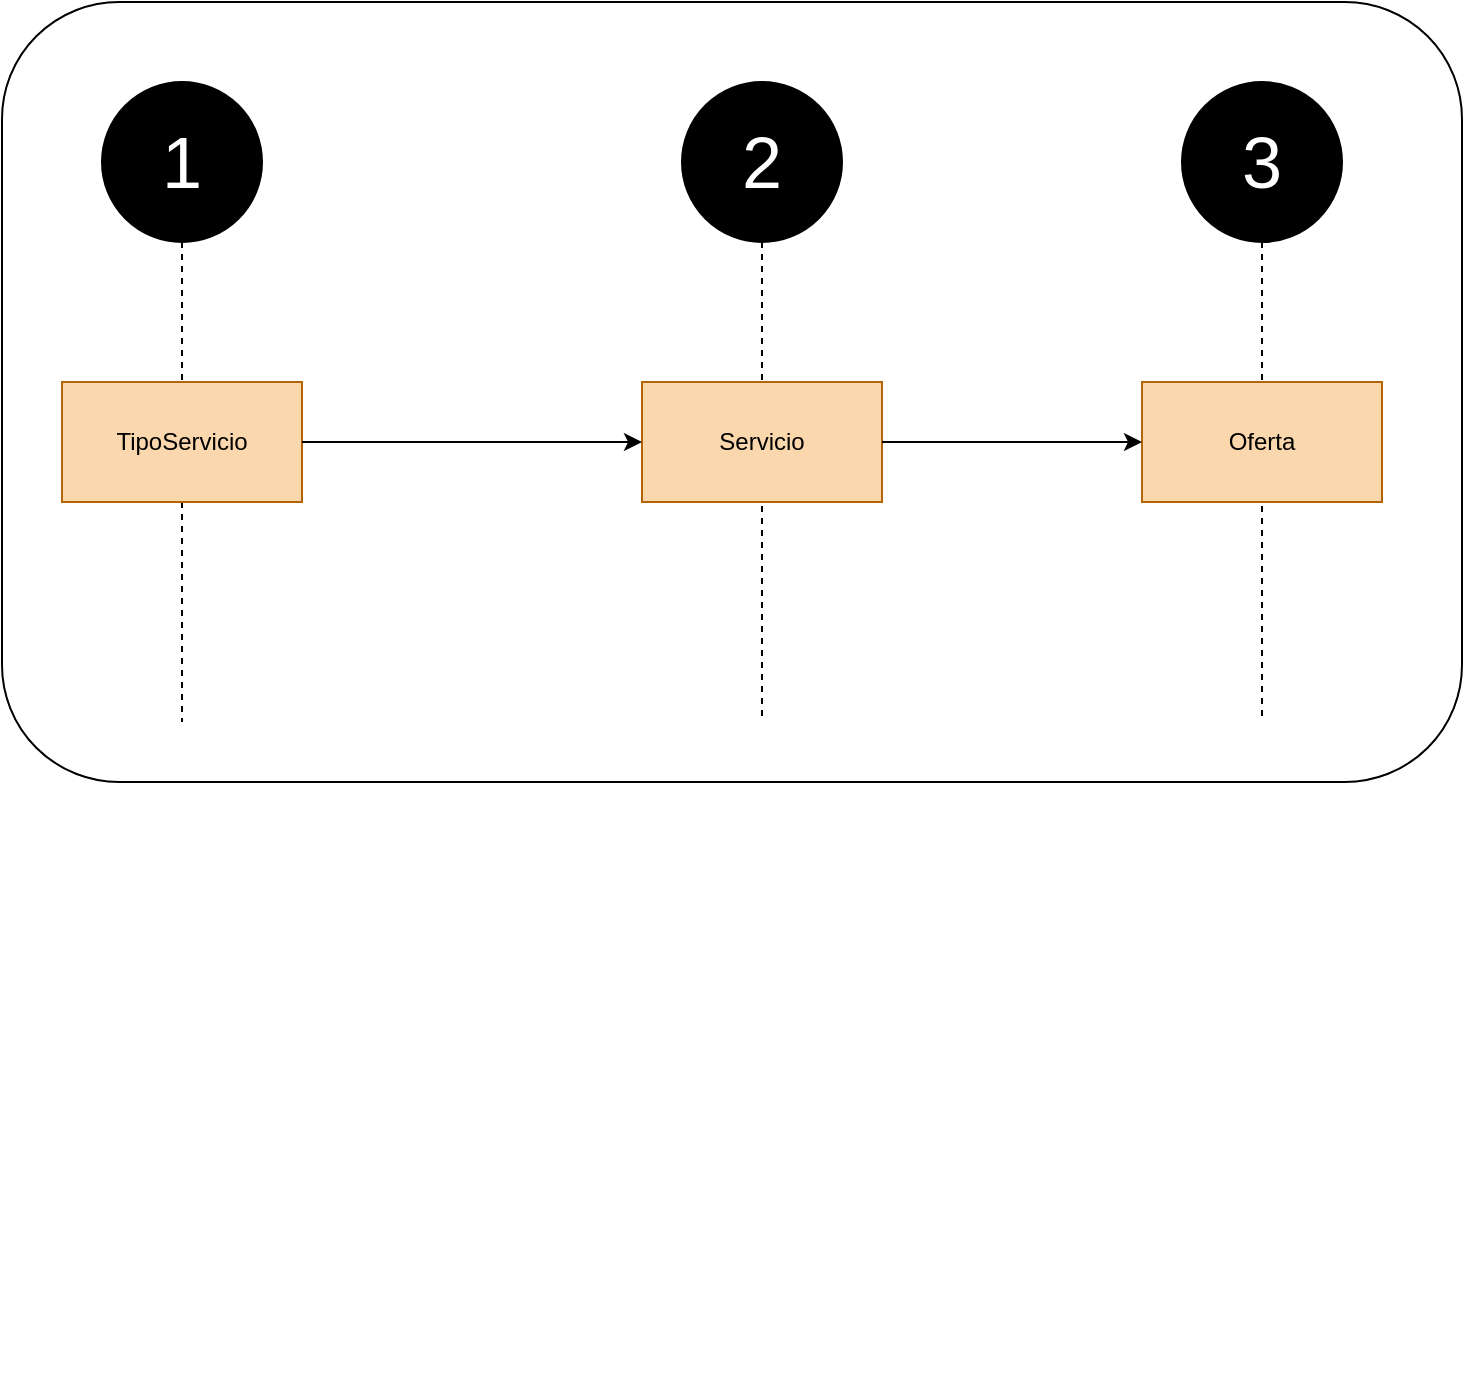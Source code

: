 <mxfile version="24.1.0" type="device" pages="4">
  <diagram name="Flujo de Eventos" id="ock6riAvO3OGVZvqkJhX">
    <mxGraphModel dx="880" dy="524" grid="1" gridSize="10" guides="1" tooltips="1" connect="1" arrows="1" fold="1" page="1" pageScale="1" pageWidth="827" pageHeight="1169" math="0" shadow="0">
      <root>
        <mxCell id="0" />
        <mxCell id="1" parent="0" />
        <mxCell id="ekBcQdWMajypmPhQsy9q-3" value="" style="rounded=1;whiteSpace=wrap;html=1;" parent="1" vertex="1">
          <mxGeometry x="10" width="730" height="390" as="geometry" />
        </mxCell>
        <mxCell id="t2_p4emNWHByvs7OiikW-1" value="" style="group" parent="1" vertex="1" connectable="0">
          <mxGeometry x="60" y="40" width="110" height="630" as="geometry" />
        </mxCell>
        <mxCell id="t2_p4emNWHByvs7OiikW-2" style="edgeStyle=orthogonalEdgeStyle;rounded=0;orthogonalLoop=1;jettySize=auto;html=1;dashed=1;endArrow=none;endFill=0;" parent="t2_p4emNWHByvs7OiikW-1" source="t2_p4emNWHByvs7OiikW-13" edge="1">
          <mxGeometry relative="1" as="geometry">
            <mxPoint x="40" y="320" as="targetPoint" />
          </mxGeometry>
        </mxCell>
        <mxCell id="t2_p4emNWHByvs7OiikW-3" value="&lt;font color=&quot;#ffffff&quot; style=&quot;font-size: 36px;&quot;&gt;1&lt;/font&gt;" style="ellipse;whiteSpace=wrap;html=1;aspect=fixed;fillColor=#000000;" parent="t2_p4emNWHByvs7OiikW-1" vertex="1">
          <mxGeometry width="80" height="80" as="geometry" />
        </mxCell>
        <mxCell id="t2_p4emNWHByvs7OiikW-13" value="TipoServicio" style="rounded=0;whiteSpace=wrap;html=1;fillColor=#fad7ac;strokeColor=#b46504;" parent="t2_p4emNWHByvs7OiikW-1" vertex="1">
          <mxGeometry x="-20" y="150" width="120" height="60" as="geometry" />
        </mxCell>
        <mxCell id="t2_p4emNWHByvs7OiikW-14" value="" style="edgeStyle=orthogonalEdgeStyle;rounded=0;orthogonalLoop=1;jettySize=auto;html=1;dashed=1;endArrow=none;endFill=0;" parent="t2_p4emNWHByvs7OiikW-1" source="t2_p4emNWHByvs7OiikW-3" target="t2_p4emNWHByvs7OiikW-13" edge="1">
          <mxGeometry relative="1" as="geometry">
            <mxPoint x="100" y="400" as="targetPoint" />
            <mxPoint x="100" y="120" as="sourcePoint" />
          </mxGeometry>
        </mxCell>
        <mxCell id="t2_p4emNWHByvs7OiikW-4" value="" style="group" parent="1" vertex="1" connectable="0">
          <mxGeometry x="350" y="40" width="110" height="650" as="geometry" />
        </mxCell>
        <mxCell id="t2_p4emNWHByvs7OiikW-5" value="&lt;font color=&quot;#ffffff&quot; style=&quot;font-size: 36px;&quot;&gt;2&lt;/font&gt;" style="ellipse;whiteSpace=wrap;html=1;aspect=fixed;fillColor=#000000;" parent="t2_p4emNWHByvs7OiikW-4" vertex="1">
          <mxGeometry width="80" height="80" as="geometry" />
        </mxCell>
        <mxCell id="t2_p4emNWHByvs7OiikW-6" value="" style="edgeStyle=orthogonalEdgeStyle;rounded=0;orthogonalLoop=1;jettySize=auto;html=1;endArrow=none;endFill=0;dashed=1;" parent="t2_p4emNWHByvs7OiikW-4" source="t2_p4emNWHByvs7OiikW-5" edge="1">
          <mxGeometry relative="1" as="geometry">
            <mxPoint x="40" y="320" as="targetPoint" />
            <mxPoint x="390" y="152.642" as="sourcePoint" />
          </mxGeometry>
        </mxCell>
        <mxCell id="t2_p4emNWHByvs7OiikW-15" value="Servicio" style="rounded=0;whiteSpace=wrap;html=1;fillColor=#fad7ac;strokeColor=#b46504;" parent="t2_p4emNWHByvs7OiikW-4" vertex="1">
          <mxGeometry x="-20" y="150" width="120" height="60" as="geometry" />
        </mxCell>
        <mxCell id="t2_p4emNWHByvs7OiikW-7" value="" style="group" parent="1" vertex="1" connectable="0">
          <mxGeometry x="600" y="40" width="100" height="650" as="geometry" />
        </mxCell>
        <mxCell id="t2_p4emNWHByvs7OiikW-8" value="&lt;font color=&quot;#ffffff&quot; style=&quot;font-size: 36px;&quot;&gt;3&lt;/font&gt;" style="ellipse;whiteSpace=wrap;html=1;aspect=fixed;fillColor=#000000;" parent="t2_p4emNWHByvs7OiikW-7" vertex="1">
          <mxGeometry width="80" height="80" as="geometry" />
        </mxCell>
        <mxCell id="t2_p4emNWHByvs7OiikW-9" value="" style="edgeStyle=orthogonalEdgeStyle;rounded=0;orthogonalLoop=1;jettySize=auto;html=1;endArrow=none;endFill=0;dashed=1;" parent="t2_p4emNWHByvs7OiikW-7" source="t2_p4emNWHByvs7OiikW-8" edge="1">
          <mxGeometry relative="1" as="geometry">
            <mxPoint x="40" y="320" as="targetPoint" />
            <mxPoint x="640" y="152.642" as="sourcePoint" />
          </mxGeometry>
        </mxCell>
        <mxCell id="t2_p4emNWHByvs7OiikW-16" value="Oferta" style="rounded=0;whiteSpace=wrap;html=1;fillColor=#fad7ac;strokeColor=#b46504;" parent="t2_p4emNWHByvs7OiikW-7" vertex="1">
          <mxGeometry x="-20" y="150" width="120" height="60" as="geometry" />
        </mxCell>
        <mxCell id="ekBcQdWMajypmPhQsy9q-1" style="edgeStyle=orthogonalEdgeStyle;rounded=0;orthogonalLoop=1;jettySize=auto;html=1;" parent="1" source="t2_p4emNWHByvs7OiikW-13" target="t2_p4emNWHByvs7OiikW-15" edge="1">
          <mxGeometry relative="1" as="geometry" />
        </mxCell>
        <mxCell id="ekBcQdWMajypmPhQsy9q-2" style="edgeStyle=orthogonalEdgeStyle;rounded=0;orthogonalLoop=1;jettySize=auto;html=1;" parent="1" source="t2_p4emNWHByvs7OiikW-15" target="t2_p4emNWHByvs7OiikW-16" edge="1">
          <mxGeometry relative="1" as="geometry" />
        </mxCell>
      </root>
    </mxGraphModel>
  </diagram>
  <diagram id="AI7P8wJK4Fl8ff9iFoBp" name="Tipo Servicio-Event Storming">
    <mxGraphModel dx="2783" dy="2333" grid="1" gridSize="10" guides="1" tooltips="1" connect="1" arrows="1" fold="1" page="1" pageScale="1" pageWidth="827" pageHeight="1169" math="0" shadow="0">
      <root>
        <mxCell id="0" />
        <mxCell id="1" parent="0" />
        <mxCell id="qJglvgMyAhBzRpKnUor4-1" value="Actor" style="whiteSpace=wrap;html=1;aspect=fixed;fillColor=#FCFCAA;" parent="1" vertex="1">
          <mxGeometry x="40" y="-386" width="80" height="80" as="geometry" />
        </mxCell>
        <mxCell id="qJglvgMyAhBzRpKnUor4-2" value="Comandos" style="whiteSpace=wrap;html=1;aspect=fixed;fillColor=#BDD7EE;" parent="1" vertex="1">
          <mxGeometry x="150" y="-386" width="80" height="80" as="geometry" />
        </mxCell>
        <mxCell id="qJglvgMyAhBzRpKnUor4-3" value="Enttity" style="whiteSpace=wrap;html=1;aspect=fixed;fillColor=#FFFF00;" parent="1" vertex="1">
          <mxGeometry x="260" y="-386" width="80" height="80" as="geometry" />
        </mxCell>
        <mxCell id="qJglvgMyAhBzRpKnUor4-4" value="Real&amp;nbsp; Model" style="whiteSpace=wrap;html=1;aspect=fixed;fillColor=#92D050;" parent="1" vertex="1">
          <mxGeometry x="380" y="-386" width="80" height="80" as="geometry" />
        </mxCell>
        <mxCell id="qJglvgMyAhBzRpKnUor4-5" value="Bussines Rules" style="whiteSpace=wrap;html=1;aspect=fixed;fillColor=#CC99FF;" parent="1" vertex="1">
          <mxGeometry x="490" y="-386" width="80" height="80" as="geometry" />
        </mxCell>
        <mxCell id="qJglvgMyAhBzRpKnUor4-6" value="External System" style="whiteSpace=wrap;html=1;aspect=fixed;fillColor=#FDD3FA;" parent="1" vertex="1">
          <mxGeometry x="590" y="-386" width="80" height="80" as="geometry" />
        </mxCell>
        <mxCell id="qJglvgMyAhBzRpKnUor4-7" value="Event&lt;br&gt;" style="whiteSpace=wrap;html=1;aspect=fixed;fillColor=#FFC000;" parent="1" vertex="1">
          <mxGeometry x="790" y="-386" width="80" height="80" as="geometry" />
        </mxCell>
        <mxCell id="qJglvgMyAhBzRpKnUor4-8" value="Hostpot" style="whiteSpace=wrap;html=1;aspect=fixed;fillColor=#FA90B1;" parent="1" vertex="1">
          <mxGeometry x="890" y="-386" width="80" height="80" as="geometry" />
        </mxCell>
        <mxCell id="qJglvgMyAhBzRpKnUor4-9" value="Eventos Previos" style="whiteSpace=wrap;html=1;aspect=fixed;fillColor=#D6DCE4;" parent="1" vertex="1">
          <mxGeometry x="700" y="-386" width="80" height="80" as="geometry" />
        </mxCell>
        <mxCell id="Z_pYXxCwvzsmJMRwcP7N-1" value="" style="rounded=1;whiteSpace=wrap;html=1;" parent="1" vertex="1">
          <mxGeometry x="-256" y="-220" width="1910" height="1360" as="geometry" />
        </mxCell>
        <mxCell id="jqMuORmgM-C8-0BEp1GQ-1" value="Crear Tipo Servicio" style="whiteSpace=wrap;html=1;aspect=fixed;fillColor=#BDD7EE;" parent="1" vertex="1">
          <mxGeometry x="50" y="-60" width="80" height="80" as="geometry" />
        </mxCell>
        <mxCell id="jqMuORmgM-C8-0BEp1GQ-2" value="Tipo Servicio" style="whiteSpace=wrap;html=1;aspect=fixed;fillColor=#FFFF00;" parent="1" vertex="1">
          <mxGeometry x="130" y="-60" width="80" height="80" as="geometry" />
        </mxCell>
        <mxCell id="sanpCWj5FcISak63OStC-59" style="edgeStyle=orthogonalEdgeStyle;rounded=0;orthogonalLoop=1;jettySize=auto;html=1;entryX=0.5;entryY=0;entryDx=0;entryDy=0;curved=1;" parent="1" source="jqMuORmgM-C8-0BEp1GQ-3" target="sanpCWj5FcISak63OStC-35" edge="1">
          <mxGeometry relative="1" as="geometry" />
        </mxCell>
        <mxCell id="sanpCWj5FcISak63OStC-61" style="edgeStyle=orthogonalEdgeStyle;rounded=0;orthogonalLoop=1;jettySize=auto;html=1;exitX=0.75;exitY=1;exitDx=0;exitDy=0;entryX=0;entryY=0.25;entryDx=0;entryDy=0;curved=1;" parent="1" source="jqMuORmgM-C8-0BEp1GQ-3" target="sanpCWj5FcISak63OStC-18" edge="1">
          <mxGeometry relative="1" as="geometry" />
        </mxCell>
        <mxCell id="sanpCWj5FcISak63OStC-62" style="edgeStyle=orthogonalEdgeStyle;rounded=0;orthogonalLoop=1;jettySize=auto;html=1;exitX=0.75;exitY=0;exitDx=0;exitDy=0;entryX=0;entryY=0.25;entryDx=0;entryDy=0;curved=1;" parent="1" source="jqMuORmgM-C8-0BEp1GQ-3" target="sanpCWj5FcISak63OStC-1" edge="1">
          <mxGeometry relative="1" as="geometry" />
        </mxCell>
        <mxCell id="jqMuORmgM-C8-0BEp1GQ-3" value="Tipo Servicio Creado" style="whiteSpace=wrap;html=1;aspect=fixed;fillColor=#FFC000;" parent="1" vertex="1">
          <mxGeometry x="210" y="-60" width="80" height="80" as="geometry" />
        </mxCell>
        <mxCell id="jqMuORmgM-C8-0BEp1GQ-4" value="Administrador General" style="whiteSpace=wrap;html=1;aspect=fixed;fillColor=#FCFCAA;" parent="1" vertex="1">
          <mxGeometry x="-30" y="-20" width="80" height="80" as="geometry" />
        </mxCell>
        <mxCell id="jqMuORmgM-C8-0BEp1GQ-5" value="Tipo Servicio Consultado" style="whiteSpace=wrap;html=1;aspect=fixed;fillColor=#D6DCE4;" parent="1" vertex="1">
          <mxGeometry x="290" y="-60" width="80" height="80" as="geometry" />
        </mxCell>
        <mxCell id="jqMuORmgM-C8-0BEp1GQ-6" value="Pol-Tipo Servicio-001:&lt;br&gt;No debe existir otro Tipo Servicio con el mismo nombre" style="whiteSpace=wrap;html=1;aspect=fixed;fillColor=#CC99FF;" parent="1" vertex="1">
          <mxGeometry x="110" y="20" width="120" height="120" as="geometry" />
        </mxCell>
        <mxCell id="jqMuORmgM-C8-0BEp1GQ-7" value="Pol-Tipo Servicio-002:&lt;div&gt;Los datos del nuevo Tipo serviciodeben ser valido a nivel de tipo de dato, longitud, obligatoriedad, formato, rango&lt;br&gt;&lt;/div&gt;" style="whiteSpace=wrap;html=1;aspect=fixed;fillColor=#CC99FF;" parent="1" vertex="1">
          <mxGeometry x="110" y="140" width="120" height="120" as="geometry" />
        </mxCell>
        <mxCell id="sanpCWj5FcISak63OStC-1" value="Modificar Tipo Servicio" style="whiteSpace=wrap;html=1;aspect=fixed;fillColor=#BDD7EE;" parent="1" vertex="1">
          <mxGeometry x="1070" y="-60" width="80" height="80" as="geometry" />
        </mxCell>
        <mxCell id="sanpCWj5FcISak63OStC-2" value="Tipo Servicio" style="whiteSpace=wrap;html=1;aspect=fixed;fillColor=#FFFF00;" parent="1" vertex="1">
          <mxGeometry x="1150" y="-60" width="80" height="80" as="geometry" />
        </mxCell>
        <mxCell id="sanpCWj5FcISak63OStC-63" style="edgeStyle=orthogonalEdgeStyle;rounded=0;orthogonalLoop=1;jettySize=auto;html=1;exitX=0.5;exitY=0;exitDx=0;exitDy=0;entryX=0.75;entryY=0;entryDx=0;entryDy=0;curved=1;" parent="1" source="sanpCWj5FcISak63OStC-3" target="sanpCWj5FcISak63OStC-35" edge="1">
          <mxGeometry relative="1" as="geometry">
            <Array as="points">
              <mxPoint x="1270" y="-80" />
              <mxPoint x="600" y="-80" />
              <mxPoint x="600" y="510" />
              <mxPoint x="200" y="510" />
            </Array>
          </mxGeometry>
        </mxCell>
        <mxCell id="sanpCWj5FcISak63OStC-3" value="Tipo Servicio Modificado" style="whiteSpace=wrap;html=1;aspect=fixed;fillColor=#FFC000;" parent="1" vertex="1">
          <mxGeometry x="1230" y="-60" width="80" height="80" as="geometry" />
        </mxCell>
        <mxCell id="sanpCWj5FcISak63OStC-4" value="Administrador General" style="whiteSpace=wrap;html=1;aspect=fixed;fillColor=#FCFCAA;" parent="1" vertex="1">
          <mxGeometry x="990" y="-20" width="80" height="80" as="geometry" />
        </mxCell>
        <mxCell id="sanpCWj5FcISak63OStC-5" value="Tipo Servicio Creado" style="whiteSpace=wrap;html=1;aspect=fixed;fillColor=#D6DCE4;" parent="1" vertex="1">
          <mxGeometry x="1310" y="-60" width="80" height="80" as="geometry" />
        </mxCell>
        <mxCell id="sanpCWj5FcISak63OStC-18" value="Eliminar Tipo Servicio" style="whiteSpace=wrap;html=1;aspect=fixed;fillColor=#BDD7EE;" parent="1" vertex="1">
          <mxGeometry x="1070" y="700" width="80" height="80" as="geometry" />
        </mxCell>
        <mxCell id="sanpCWj5FcISak63OStC-19" value="Tipo Servicio" style="whiteSpace=wrap;html=1;aspect=fixed;fillColor=#FFFF00;" parent="1" vertex="1">
          <mxGeometry x="1150" y="700" width="80" height="80" as="geometry" />
        </mxCell>
        <mxCell id="sanpCWj5FcISak63OStC-64" style="edgeStyle=orthogonalEdgeStyle;rounded=0;orthogonalLoop=1;jettySize=auto;html=1;entryX=0.25;entryY=1;entryDx=0;entryDy=0;curved=1;exitX=0.75;exitY=1;exitDx=0;exitDy=0;" parent="1" source="sanpCWj5FcISak63OStC-20" target="sanpCWj5FcISak63OStC-35" edge="1">
          <mxGeometry relative="1" as="geometry">
            <Array as="points">
              <mxPoint x="1290" y="1050" />
              <mxPoint x="160" y="1050" />
            </Array>
          </mxGeometry>
        </mxCell>
        <mxCell id="sanpCWj5FcISak63OStC-65" style="edgeStyle=orthogonalEdgeStyle;rounded=0;orthogonalLoop=1;jettySize=auto;html=1;entryX=0.5;entryY=0;entryDx=0;entryDy=0;curved=1;exitX=0.5;exitY=0;exitDx=0;exitDy=0;" parent="1" source="sanpCWj5FcISak63OStC-20" target="jqMuORmgM-C8-0BEp1GQ-1" edge="1">
          <mxGeometry relative="1" as="geometry">
            <Array as="points">
              <mxPoint x="1270" y="530" />
              <mxPoint x="680" y="530" />
              <mxPoint x="680" y="-130" />
              <mxPoint x="90" y="-130" />
            </Array>
          </mxGeometry>
        </mxCell>
        <mxCell id="sanpCWj5FcISak63OStC-20" value="Tipo Servicio Eliminado" style="whiteSpace=wrap;html=1;aspect=fixed;fillColor=#FFC000;" parent="1" vertex="1">
          <mxGeometry x="1230" y="700" width="80" height="80" as="geometry" />
        </mxCell>
        <mxCell id="sanpCWj5FcISak63OStC-21" value="Administrador General" style="whiteSpace=wrap;html=1;aspect=fixed;fillColor=#FCFCAA;" parent="1" vertex="1">
          <mxGeometry x="990" y="740" width="80" height="80" as="geometry" />
        </mxCell>
        <mxCell id="sanpCWj5FcISak63OStC-35" value="Consultar Tipo Servicio" style="whiteSpace=wrap;html=1;aspect=fixed;fillColor=#BDD7EE;" parent="1" vertex="1">
          <mxGeometry x="140" y="630" width="80" height="80" as="geometry" />
        </mxCell>
        <mxCell id="sanpCWj5FcISak63OStC-36" value="Tipo Servicio" style="whiteSpace=wrap;html=1;aspect=fixed;fillColor=#FFFF00;" parent="1" vertex="1">
          <mxGeometry x="220" y="630" width="80" height="80" as="geometry" />
        </mxCell>
        <mxCell id="sanpCWj5FcISak63OStC-60" style="edgeStyle=orthogonalEdgeStyle;rounded=0;orthogonalLoop=1;jettySize=auto;html=1;entryX=0.25;entryY=1;entryDx=0;entryDy=0;curved=1;exitX=0.25;exitY=0;exitDx=0;exitDy=0;" parent="1" source="sanpCWj5FcISak63OStC-37" target="jqMuORmgM-C8-0BEp1GQ-1" edge="1">
          <mxGeometry relative="1" as="geometry" />
        </mxCell>
        <mxCell id="sanpCWj5FcISak63OStC-66" style="edgeStyle=orthogonalEdgeStyle;rounded=0;orthogonalLoop=1;jettySize=auto;html=1;entryX=0.5;entryY=1;entryDx=0;entryDy=0;curved=1;exitX=0.75;exitY=1;exitDx=0;exitDy=0;" parent="1" source="sanpCWj5FcISak63OStC-37" target="sanpCWj5FcISak63OStC-18" edge="1">
          <mxGeometry relative="1" as="geometry">
            <Array as="points">
              <mxPoint x="360" y="890" />
              <mxPoint x="1110" y="890" />
            </Array>
          </mxGeometry>
        </mxCell>
        <mxCell id="sanpCWj5FcISak63OStC-67" style="edgeStyle=orthogonalEdgeStyle;rounded=0;orthogonalLoop=1;jettySize=auto;html=1;curved=1;exitX=0.75;exitY=0;exitDx=0;exitDy=0;" parent="1" source="sanpCWj5FcISak63OStC-37" target="sanpCWj5FcISak63OStC-1" edge="1">
          <mxGeometry relative="1" as="geometry">
            <Array as="points">
              <mxPoint x="360" y="540" />
              <mxPoint x="1110" y="540" />
            </Array>
          </mxGeometry>
        </mxCell>
        <mxCell id="sanpCWj5FcISak63OStC-37" value="Tipo Servicio Consultado" style="whiteSpace=wrap;html=1;aspect=fixed;fillColor=#FFC000;" parent="1" vertex="1">
          <mxGeometry x="300" y="630" width="80" height="80" as="geometry" />
        </mxCell>
        <mxCell id="sanpCWj5FcISak63OStC-39" value="Tipo Servicio Creado" style="whiteSpace=wrap;html=1;aspect=fixed;fillColor=#D6DCE4;" parent="1" vertex="1">
          <mxGeometry x="380" y="630" width="80" height="80" as="geometry" />
        </mxCell>
        <mxCell id="sanpCWj5FcISak63OStC-44" style="edgeStyle=orthogonalEdgeStyle;rounded=0;orthogonalLoop=1;jettySize=auto;html=1;entryX=0;entryY=0.5;entryDx=0;entryDy=0;curved=1;" parent="1" source="sanpCWj5FcISak63OStC-40" target="sanpCWj5FcISak63OStC-35" edge="1">
          <mxGeometry relative="1" as="geometry" />
        </mxCell>
        <mxCell id="sanpCWj5FcISak63OStC-40" value="Administrador General" style="whiteSpace=wrap;html=1;aspect=fixed;fillColor=#FCFCAA;" parent="1" vertex="1">
          <mxGeometry x="-20" y="530" width="80" height="80" as="geometry" />
        </mxCell>
        <mxCell id="sanpCWj5FcISak63OStC-45" style="edgeStyle=orthogonalEdgeStyle;rounded=0;orthogonalLoop=1;jettySize=auto;html=1;curved=1;" parent="1" source="sanpCWj5FcISak63OStC-41" edge="1">
          <mxGeometry relative="1" as="geometry">
            <mxPoint x="140" y="670" as="targetPoint" />
          </mxGeometry>
        </mxCell>
        <mxCell id="sanpCWj5FcISak63OStC-41" value="Administrador Sucursal" style="whiteSpace=wrap;html=1;aspect=fixed;fillColor=#FCFCAA;" parent="1" vertex="1">
          <mxGeometry x="-20" y="610" width="80" height="80" as="geometry" />
        </mxCell>
        <mxCell id="sanpCWj5FcISak63OStC-46" style="edgeStyle=orthogonalEdgeStyle;rounded=0;orthogonalLoop=1;jettySize=auto;html=1;entryX=0;entryY=0.5;entryDx=0;entryDy=0;curved=1;" parent="1" source="sanpCWj5FcISak63OStC-42" target="sanpCWj5FcISak63OStC-35" edge="1">
          <mxGeometry relative="1" as="geometry" />
        </mxCell>
        <mxCell id="sanpCWj5FcISak63OStC-42" value="Empleado" style="whiteSpace=wrap;html=1;aspect=fixed;fillColor=#FCFCAA;" parent="1" vertex="1">
          <mxGeometry x="-20" y="690" width="80" height="80" as="geometry" />
        </mxCell>
        <mxCell id="sanpCWj5FcISak63OStC-47" style="edgeStyle=orthogonalEdgeStyle;rounded=0;orthogonalLoop=1;jettySize=auto;html=1;entryX=0;entryY=0.5;entryDx=0;entryDy=0;curved=1;" parent="1" source="sanpCWj5FcISak63OStC-43" target="sanpCWj5FcISak63OStC-35" edge="1">
          <mxGeometry relative="1" as="geometry" />
        </mxCell>
        <mxCell id="sanpCWj5FcISak63OStC-43" value="cliente" style="whiteSpace=wrap;html=1;aspect=fixed;fillColor=#FCFCAA;" parent="1" vertex="1">
          <mxGeometry x="-20" y="770" width="80" height="80" as="geometry" />
        </mxCell>
        <mxCell id="sanpCWj5FcISak63OStC-48" value="Pol-Tipo Servicio-003: Si se envía parametros de consulta, deben ser validos a nivel de tipo de datos, longitud, obligatoriedad, formato, rango" style="whiteSpace=wrap;html=1;aspect=fixed;fillColor=#CC99FF;" parent="1" vertex="1">
          <mxGeometry x="200" y="710" width="120" height="120" as="geometry" />
        </mxCell>
        <mxCell id="sanpCWj5FcISak63OStC-49" value="Tipo Servicio Consultado" style="whiteSpace=wrap;html=1;aspect=fixed;fillColor=#D6DCE4;" parent="1" vertex="1">
          <mxGeometry x="1310" y="20" width="80" height="80" as="geometry" />
        </mxCell>
        <mxCell id="sanpCWj5FcISak63OStC-50" value="Pol-Tipo Servicio-004:&lt;br&gt;No debe existir otro Tipo Servicio con el mismo nombre, a exepcion de que sea el mismo que se esta modificando." style="whiteSpace=wrap;html=1;aspect=fixed;fillColor=#CC99FF;" parent="1" vertex="1">
          <mxGeometry x="1130" y="20" width="120" height="120" as="geometry" />
        </mxCell>
        <mxCell id="sanpCWj5FcISak63OStC-51" value="Pol-Tipo Servicio-002:&lt;div&gt;Los datos del nuevo Tipo serviciodeben ser valido a nivel de tipo de dato, longitud, obligatoriedad, formato, rango&lt;br&gt;&lt;/div&gt;" style="whiteSpace=wrap;html=1;aspect=fixed;fillColor=#CC99FF;" parent="1" vertex="1">
          <mxGeometry x="1130" y="140" width="120" height="120" as="geometry" />
        </mxCell>
        <mxCell id="sanpCWj5FcISak63OStC-52" value="Pol-Tipo Servicio-005: Debe existir el Tipo Servicio que se esta modificando" style="whiteSpace=wrap;html=1;aspect=fixed;fillColor=#CC99FF;" parent="1" vertex="1">
          <mxGeometry x="1130" y="260" width="120" height="120" as="geometry" />
        </mxCell>
        <mxCell id="sanpCWj5FcISak63OStC-53" value="Pol-Tipo Servicio-006: Que el Tipo de servicio exista y que no tenga Servicios asociados" style="whiteSpace=wrap;html=1;aspect=fixed;fillColor=#CC99FF;" parent="1" vertex="1">
          <mxGeometry x="1130" y="780" width="120" height="120" as="geometry" />
        </mxCell>
        <mxCell id="sanpCWj5FcISak63OStC-54" value="Tipo Servicio Creado" style="whiteSpace=wrap;html=1;aspect=fixed;fillColor=#D6DCE4;" parent="1" vertex="1">
          <mxGeometry x="1310" y="700" width="80" height="80" as="geometry" />
        </mxCell>
        <mxCell id="sanpCWj5FcISak63OStC-55" value="Tipo Servicio Consultado" style="whiteSpace=wrap;html=1;aspect=fixed;fillColor=#D6DCE4;" parent="1" vertex="1">
          <mxGeometry x="1310" y="780" width="80" height="80" as="geometry" />
        </mxCell>
        <mxCell id="sanpCWj5FcISak63OStC-56" value="Tipo Servicio Modificado" style="whiteSpace=wrap;html=1;aspect=fixed;fillColor=#D6DCE4;" parent="1" vertex="1">
          <mxGeometry x="1310" y="860" width="80" height="80" as="geometry" />
        </mxCell>
        <mxCell id="sanpCWj5FcISak63OStC-58" value="&lt;span style=&quot;font-size: 28px;&quot;&gt;&lt;b&gt;Tipo Servicio&lt;/b&gt;&lt;/span&gt;" style="text;html=1;align=center;verticalAlign=middle;resizable=0;points=[];autosize=1;strokeColor=none;fillColor=none;" parent="1" vertex="1">
          <mxGeometry x="650" y="-180" width="200" height="50" as="geometry" />
        </mxCell>
      </root>
    </mxGraphModel>
  </diagram>
  <diagram id="J3212CUh9tn20B8VtY2N" name="Servicio-Event Storming">
    <mxGraphModel dx="1707" dy="1693" grid="1" gridSize="10" guides="1" tooltips="1" connect="1" arrows="1" fold="1" page="1" pageScale="1" pageWidth="827" pageHeight="1169" math="0" shadow="0">
      <root>
        <mxCell id="0" />
        <mxCell id="1" parent="0" />
        <mxCell id="wCf3h7oyS6xr9ThUd2VL-1" value="Actor" style="whiteSpace=wrap;html=1;aspect=fixed;fillColor=#FCFCAA;" parent="1" vertex="1">
          <mxGeometry x="40" y="-230" width="80" height="80" as="geometry" />
        </mxCell>
        <mxCell id="wCf3h7oyS6xr9ThUd2VL-2" value="Comandos" style="whiteSpace=wrap;html=1;aspect=fixed;fillColor=#BDD7EE;" parent="1" vertex="1">
          <mxGeometry x="150" y="-230" width="80" height="80" as="geometry" />
        </mxCell>
        <mxCell id="wCf3h7oyS6xr9ThUd2VL-3" value="Enttity" style="whiteSpace=wrap;html=1;aspect=fixed;fillColor=#FFFF00;" parent="1" vertex="1">
          <mxGeometry x="260" y="-230" width="80" height="80" as="geometry" />
        </mxCell>
        <mxCell id="wCf3h7oyS6xr9ThUd2VL-4" value="Real&amp;nbsp; Model" style="whiteSpace=wrap;html=1;aspect=fixed;fillColor=#92D050;" parent="1" vertex="1">
          <mxGeometry x="380" y="-230" width="80" height="80" as="geometry" />
        </mxCell>
        <mxCell id="wCf3h7oyS6xr9ThUd2VL-5" value="Bussines Rules" style="whiteSpace=wrap;html=1;aspect=fixed;fillColor=#CC99FF;" parent="1" vertex="1">
          <mxGeometry x="490" y="-230" width="80" height="80" as="geometry" />
        </mxCell>
        <mxCell id="wCf3h7oyS6xr9ThUd2VL-6" value="External System" style="whiteSpace=wrap;html=1;aspect=fixed;fillColor=#FDD3FA;" parent="1" vertex="1">
          <mxGeometry x="590" y="-230" width="80" height="80" as="geometry" />
        </mxCell>
        <mxCell id="wCf3h7oyS6xr9ThUd2VL-7" value="Event&lt;br&gt;" style="whiteSpace=wrap;html=1;aspect=fixed;fillColor=#FFC000;" parent="1" vertex="1">
          <mxGeometry x="790" y="-230" width="80" height="80" as="geometry" />
        </mxCell>
        <mxCell id="wCf3h7oyS6xr9ThUd2VL-8" value="Hostpot" style="whiteSpace=wrap;html=1;aspect=fixed;fillColor=#FA90B1;" parent="1" vertex="1">
          <mxGeometry x="890" y="-230" width="80" height="80" as="geometry" />
        </mxCell>
        <mxCell id="wCf3h7oyS6xr9ThUd2VL-9" value="Eventos Previos" style="whiteSpace=wrap;html=1;aspect=fixed;fillColor=#D6DCE4;" parent="1" vertex="1">
          <mxGeometry x="700" y="-230" width="80" height="80" as="geometry" />
        </mxCell>
        <mxCell id="w4CsIE7HRmMA-hyBh30G-1" value="" style="rounded=1;whiteSpace=wrap;html=1;" parent="1" vertex="1">
          <mxGeometry x="-410" y="-50" width="1910" height="1360" as="geometry" />
        </mxCell>
        <mxCell id="w4CsIE7HRmMA-hyBh30G-2" value="Crear&amp;nbsp; Servicio" style="whiteSpace=wrap;html=1;aspect=fixed;fillColor=#BDD7EE;" parent="1" vertex="1">
          <mxGeometry x="-104" y="110" width="80" height="80" as="geometry" />
        </mxCell>
        <mxCell id="w4CsIE7HRmMA-hyBh30G-3" value="Servicio" style="whiteSpace=wrap;html=1;aspect=fixed;fillColor=#FFFF00;" parent="1" vertex="1">
          <mxGeometry x="-24" y="110" width="80" height="80" as="geometry" />
        </mxCell>
        <mxCell id="w4CsIE7HRmMA-hyBh30G-4" style="edgeStyle=orthogonalEdgeStyle;rounded=0;orthogonalLoop=1;jettySize=auto;html=1;entryX=0.5;entryY=0;entryDx=0;entryDy=0;curved=1;" parent="1" source="w4CsIE7HRmMA-hyBh30G-7" target="w4CsIE7HRmMA-hyBh30G-24" edge="1">
          <mxGeometry relative="1" as="geometry">
            <Array as="points">
              <mxPoint x="96" y="700" />
              <mxPoint x="26" y="700" />
            </Array>
          </mxGeometry>
        </mxCell>
        <mxCell id="w4CsIE7HRmMA-hyBh30G-5" style="edgeStyle=orthogonalEdgeStyle;rounded=0;orthogonalLoop=1;jettySize=auto;html=1;exitX=0.75;exitY=1;exitDx=0;exitDy=0;entryX=0;entryY=0.25;entryDx=0;entryDy=0;curved=1;" parent="1" source="w4CsIE7HRmMA-hyBh30G-7" target="w4CsIE7HRmMA-hyBh30G-18" edge="1">
          <mxGeometry relative="1" as="geometry" />
        </mxCell>
        <mxCell id="w4CsIE7HRmMA-hyBh30G-6" style="edgeStyle=orthogonalEdgeStyle;rounded=0;orthogonalLoop=1;jettySize=auto;html=1;exitX=0.75;exitY=0;exitDx=0;exitDy=0;entryX=0;entryY=0.25;entryDx=0;entryDy=0;curved=1;" parent="1" source="w4CsIE7HRmMA-hyBh30G-7" target="w4CsIE7HRmMA-hyBh30G-12" edge="1">
          <mxGeometry relative="1" as="geometry" />
        </mxCell>
        <mxCell id="w4CsIE7HRmMA-hyBh30G-7" value="Servicio Creado" style="whiteSpace=wrap;html=1;aspect=fixed;fillColor=#FFC000;" parent="1" vertex="1">
          <mxGeometry x="56" y="110" width="80" height="80" as="geometry" />
        </mxCell>
        <mxCell id="w4CsIE7HRmMA-hyBh30G-8" value="Administrador General" style="whiteSpace=wrap;html=1;aspect=fixed;fillColor=#FCFCAA;" parent="1" vertex="1">
          <mxGeometry x="-184" y="150" width="80" height="80" as="geometry" />
        </mxCell>
        <mxCell id="w4CsIE7HRmMA-hyBh30G-9" value="Servicio Consultado" style="whiteSpace=wrap;html=1;aspect=fixed;fillColor=#D6DCE4;" parent="1" vertex="1">
          <mxGeometry x="136" y="110" width="80" height="80" as="geometry" />
        </mxCell>
        <mxCell id="w4CsIE7HRmMA-hyBh30G-10" value="Pol-Servicio-001:&lt;br&gt;No debe existir otro Servicio con el mismo nombre" style="whiteSpace=wrap;html=1;aspect=fixed;fillColor=#CC99FF;" parent="1" vertex="1">
          <mxGeometry x="-44" y="190" width="120" height="120" as="geometry" />
        </mxCell>
        <mxCell id="w4CsIE7HRmMA-hyBh30G-11" value="Pol-Servicio-002:&lt;div&gt;Los datos del nuevo servicio deben ser valido a nivel de tipo de dato, longitud, obligatoriedad, formato, rango&lt;br&gt;&lt;/div&gt;" style="whiteSpace=wrap;html=1;aspect=fixed;fillColor=#CC99FF;" parent="1" vertex="1">
          <mxGeometry x="-44" y="310" width="120" height="120" as="geometry" />
        </mxCell>
        <mxCell id="w4CsIE7HRmMA-hyBh30G-12" value="Modificar Servicio" style="whiteSpace=wrap;html=1;aspect=fixed;fillColor=#BDD7EE;" parent="1" vertex="1">
          <mxGeometry x="916" y="110" width="80" height="80" as="geometry" />
        </mxCell>
        <mxCell id="w4CsIE7HRmMA-hyBh30G-13" value="Servicio" style="whiteSpace=wrap;html=1;aspect=fixed;fillColor=#FFFF00;" parent="1" vertex="1">
          <mxGeometry x="996" y="110" width="80" height="80" as="geometry" />
        </mxCell>
        <mxCell id="w4CsIE7HRmMA-hyBh30G-14" style="edgeStyle=orthogonalEdgeStyle;rounded=0;orthogonalLoop=1;jettySize=auto;html=1;exitX=0.5;exitY=0;exitDx=0;exitDy=0;entryX=0.75;entryY=0;entryDx=0;entryDy=0;curved=1;" parent="1" source="w4CsIE7HRmMA-hyBh30G-15" target="w4CsIE7HRmMA-hyBh30G-24" edge="1">
          <mxGeometry relative="1" as="geometry">
            <Array as="points">
              <mxPoint x="1116" y="90" />
              <mxPoint x="446" y="90" />
              <mxPoint x="446" y="680" />
              <mxPoint x="46" y="680" />
            </Array>
          </mxGeometry>
        </mxCell>
        <mxCell id="w4CsIE7HRmMA-hyBh30G-15" value="Servicio Modificado" style="whiteSpace=wrap;html=1;aspect=fixed;fillColor=#FFC000;" parent="1" vertex="1">
          <mxGeometry x="1076" y="110" width="80" height="80" as="geometry" />
        </mxCell>
        <mxCell id="w4CsIE7HRmMA-hyBh30G-16" value="Administrador General" style="whiteSpace=wrap;html=1;aspect=fixed;fillColor=#FCFCAA;" parent="1" vertex="1">
          <mxGeometry x="836" y="150" width="80" height="80" as="geometry" />
        </mxCell>
        <mxCell id="w4CsIE7HRmMA-hyBh30G-17" value="Servicio Creado" style="whiteSpace=wrap;html=1;aspect=fixed;fillColor=#D6DCE4;" parent="1" vertex="1">
          <mxGeometry x="1156" y="110" width="80" height="80" as="geometry" />
        </mxCell>
        <mxCell id="w4CsIE7HRmMA-hyBh30G-18" value="Eliminar Servicio" style="whiteSpace=wrap;html=1;aspect=fixed;fillColor=#BDD7EE;" parent="1" vertex="1">
          <mxGeometry x="916" y="870" width="80" height="80" as="geometry" />
        </mxCell>
        <mxCell id="w4CsIE7HRmMA-hyBh30G-19" value="Servicio" style="whiteSpace=wrap;html=1;aspect=fixed;fillColor=#FFFF00;" parent="1" vertex="1">
          <mxGeometry x="996" y="870" width="80" height="80" as="geometry" />
        </mxCell>
        <mxCell id="w4CsIE7HRmMA-hyBh30G-20" style="edgeStyle=orthogonalEdgeStyle;rounded=0;orthogonalLoop=1;jettySize=auto;html=1;entryX=0.25;entryY=1;entryDx=0;entryDy=0;curved=1;exitX=0.75;exitY=1;exitDx=0;exitDy=0;" parent="1" source="w4CsIE7HRmMA-hyBh30G-22" target="w4CsIE7HRmMA-hyBh30G-24" edge="1">
          <mxGeometry relative="1" as="geometry">
            <Array as="points">
              <mxPoint x="1136" y="1220" />
              <mxPoint x="6" y="1220" />
            </Array>
          </mxGeometry>
        </mxCell>
        <mxCell id="w4CsIE7HRmMA-hyBh30G-21" style="edgeStyle=orthogonalEdgeStyle;rounded=0;orthogonalLoop=1;jettySize=auto;html=1;entryX=0.5;entryY=0;entryDx=0;entryDy=0;curved=1;exitX=0.5;exitY=0;exitDx=0;exitDy=0;" parent="1" source="w4CsIE7HRmMA-hyBh30G-22" target="w4CsIE7HRmMA-hyBh30G-2" edge="1">
          <mxGeometry relative="1" as="geometry">
            <Array as="points">
              <mxPoint x="1116" y="700" />
              <mxPoint x="526" y="700" />
              <mxPoint x="526" y="40" />
              <mxPoint x="-64" y="40" />
            </Array>
          </mxGeometry>
        </mxCell>
        <mxCell id="w4CsIE7HRmMA-hyBh30G-22" value="Servicio Eliminado" style="whiteSpace=wrap;html=1;aspect=fixed;fillColor=#FFC000;" parent="1" vertex="1">
          <mxGeometry x="1076" y="870" width="80" height="80" as="geometry" />
        </mxCell>
        <mxCell id="w4CsIE7HRmMA-hyBh30G-23" value="Administrador General" style="whiteSpace=wrap;html=1;aspect=fixed;fillColor=#FCFCAA;" parent="1" vertex="1">
          <mxGeometry x="836" y="910" width="80" height="80" as="geometry" />
        </mxCell>
        <mxCell id="w4CsIE7HRmMA-hyBh30G-24" value="Consultar&amp;nbsp; Servicio" style="whiteSpace=wrap;html=1;aspect=fixed;fillColor=#BDD7EE;" parent="1" vertex="1">
          <mxGeometry x="-14" y="800" width="80" height="80" as="geometry" />
        </mxCell>
        <mxCell id="w4CsIE7HRmMA-hyBh30G-25" value="Servicio" style="whiteSpace=wrap;html=1;aspect=fixed;fillColor=#FFFF00;" parent="1" vertex="1">
          <mxGeometry x="66" y="800" width="80" height="80" as="geometry" />
        </mxCell>
        <mxCell id="w4CsIE7HRmMA-hyBh30G-26" style="edgeStyle=orthogonalEdgeStyle;rounded=0;orthogonalLoop=1;jettySize=auto;html=1;entryX=0.25;entryY=1;entryDx=0;entryDy=0;curved=1;exitX=0.25;exitY=0;exitDx=0;exitDy=0;" parent="1" source="w4CsIE7HRmMA-hyBh30G-29" target="w4CsIE7HRmMA-hyBh30G-2" edge="1">
          <mxGeometry relative="1" as="geometry">
            <Array as="points">
              <mxPoint x="166" y="650" />
              <mxPoint x="-84" y="650" />
            </Array>
          </mxGeometry>
        </mxCell>
        <mxCell id="w4CsIE7HRmMA-hyBh30G-27" style="edgeStyle=orthogonalEdgeStyle;rounded=0;orthogonalLoop=1;jettySize=auto;html=1;entryX=0.5;entryY=1;entryDx=0;entryDy=0;curved=1;exitX=0.75;exitY=1;exitDx=0;exitDy=0;" parent="1" source="w4CsIE7HRmMA-hyBh30G-29" target="w4CsIE7HRmMA-hyBh30G-18" edge="1">
          <mxGeometry relative="1" as="geometry">
            <Array as="points">
              <mxPoint x="206" y="1060" />
              <mxPoint x="956" y="1060" />
            </Array>
          </mxGeometry>
        </mxCell>
        <mxCell id="w4CsIE7HRmMA-hyBh30G-28" style="edgeStyle=orthogonalEdgeStyle;rounded=0;orthogonalLoop=1;jettySize=auto;html=1;curved=1;exitX=0.75;exitY=0;exitDx=0;exitDy=0;" parent="1" source="w4CsIE7HRmMA-hyBh30G-29" target="w4CsIE7HRmMA-hyBh30G-12" edge="1">
          <mxGeometry relative="1" as="geometry">
            <Array as="points">
              <mxPoint x="206" y="710" />
              <mxPoint x="956" y="710" />
            </Array>
          </mxGeometry>
        </mxCell>
        <mxCell id="w4CsIE7HRmMA-hyBh30G-29" value="Servicio Consultado" style="whiteSpace=wrap;html=1;aspect=fixed;fillColor=#FFC000;" parent="1" vertex="1">
          <mxGeometry x="146" y="800" width="80" height="80" as="geometry" />
        </mxCell>
        <mxCell id="w4CsIE7HRmMA-hyBh30G-30" value="Servicio Creado" style="whiteSpace=wrap;html=1;aspect=fixed;fillColor=#D6DCE4;" parent="1" vertex="1">
          <mxGeometry x="226" y="800" width="80" height="80" as="geometry" />
        </mxCell>
        <mxCell id="w4CsIE7HRmMA-hyBh30G-31" style="edgeStyle=orthogonalEdgeStyle;rounded=0;orthogonalLoop=1;jettySize=auto;html=1;entryX=0;entryY=0.5;entryDx=0;entryDy=0;curved=1;" parent="1" source="w4CsIE7HRmMA-hyBh30G-32" target="w4CsIE7HRmMA-hyBh30G-24" edge="1">
          <mxGeometry relative="1" as="geometry" />
        </mxCell>
        <mxCell id="w4CsIE7HRmMA-hyBh30G-32" value="Administrador General" style="whiteSpace=wrap;html=1;aspect=fixed;fillColor=#FCFCAA;" parent="1" vertex="1">
          <mxGeometry x="-174" y="700" width="80" height="80" as="geometry" />
        </mxCell>
        <mxCell id="w4CsIE7HRmMA-hyBh30G-33" style="edgeStyle=orthogonalEdgeStyle;rounded=0;orthogonalLoop=1;jettySize=auto;html=1;curved=1;" parent="1" source="w4CsIE7HRmMA-hyBh30G-34" edge="1">
          <mxGeometry relative="1" as="geometry">
            <mxPoint x="-14" y="840" as="targetPoint" />
          </mxGeometry>
        </mxCell>
        <mxCell id="w4CsIE7HRmMA-hyBh30G-34" value="Administrador Sucursal" style="whiteSpace=wrap;html=1;aspect=fixed;fillColor=#FCFCAA;" parent="1" vertex="1">
          <mxGeometry x="-174" y="780" width="80" height="80" as="geometry" />
        </mxCell>
        <mxCell id="w4CsIE7HRmMA-hyBh30G-35" style="edgeStyle=orthogonalEdgeStyle;rounded=0;orthogonalLoop=1;jettySize=auto;html=1;entryX=0;entryY=0.5;entryDx=0;entryDy=0;curved=1;" parent="1" source="w4CsIE7HRmMA-hyBh30G-36" target="w4CsIE7HRmMA-hyBh30G-24" edge="1">
          <mxGeometry relative="1" as="geometry" />
        </mxCell>
        <mxCell id="w4CsIE7HRmMA-hyBh30G-36" value="Empleado" style="whiteSpace=wrap;html=1;aspect=fixed;fillColor=#FCFCAA;" parent="1" vertex="1">
          <mxGeometry x="-174" y="860" width="80" height="80" as="geometry" />
        </mxCell>
        <mxCell id="w4CsIE7HRmMA-hyBh30G-37" style="edgeStyle=orthogonalEdgeStyle;rounded=0;orthogonalLoop=1;jettySize=auto;html=1;entryX=0;entryY=0.5;entryDx=0;entryDy=0;curved=1;" parent="1" source="w4CsIE7HRmMA-hyBh30G-38" target="w4CsIE7HRmMA-hyBh30G-24" edge="1">
          <mxGeometry relative="1" as="geometry" />
        </mxCell>
        <mxCell id="w4CsIE7HRmMA-hyBh30G-38" value="cliente" style="whiteSpace=wrap;html=1;aspect=fixed;fillColor=#FCFCAA;" parent="1" vertex="1">
          <mxGeometry x="-174" y="940" width="80" height="80" as="geometry" />
        </mxCell>
        <mxCell id="w4CsIE7HRmMA-hyBh30G-39" value="Pol-Servicio-004:Si se envía parametros de consulta, deben ser validos a nivel de tipo de datos, longitud, obligatoriedad, formato, rango" style="whiteSpace=wrap;html=1;aspect=fixed;fillColor=#CC99FF;" parent="1" vertex="1">
          <mxGeometry x="46" y="880" width="120" height="120" as="geometry" />
        </mxCell>
        <mxCell id="w4CsIE7HRmMA-hyBh30G-40" value="Servicio Consultado" style="whiteSpace=wrap;html=1;aspect=fixed;fillColor=#D6DCE4;" parent="1" vertex="1">
          <mxGeometry x="1156" y="190" width="80" height="80" as="geometry" />
        </mxCell>
        <mxCell id="w4CsIE7HRmMA-hyBh30G-41" value="Pol-Servicio-005:&lt;br&gt;No debe existir otro Servicio con el mismo nombre, a exepcion de que sea el mismo que se esta modificando." style="whiteSpace=wrap;html=1;aspect=fixed;fillColor=#CC99FF;" parent="1" vertex="1">
          <mxGeometry x="976" y="190" width="120" height="120" as="geometry" />
        </mxCell>
        <mxCell id="w4CsIE7HRmMA-hyBh30G-42" value="Pol-Servicio-002:&lt;div&gt;Los datos del nuevo servicio deben ser valido a nivel de tipo de dato, longitud, obligatoriedad, formato, rango&lt;br&gt;&lt;/div&gt;" style="whiteSpace=wrap;html=1;aspect=fixed;fillColor=#CC99FF;" parent="1" vertex="1">
          <mxGeometry x="976" y="310" width="120" height="120" as="geometry" />
        </mxCell>
        <mxCell id="w4CsIE7HRmMA-hyBh30G-43" value="Pol-Servicio-006: Debe existir el Servicio que se esta modificando" style="whiteSpace=wrap;html=1;aspect=fixed;fillColor=#CC99FF;" parent="1" vertex="1">
          <mxGeometry x="976" y="430" width="120" height="120" as="geometry" />
        </mxCell>
        <mxCell id="w4CsIE7HRmMA-hyBh30G-44" value="Pol-Servicio-007: Que el servicio exista y que no tenga ninguna oferta asociada" style="whiteSpace=wrap;html=1;aspect=fixed;fillColor=#CC99FF;" parent="1" vertex="1">
          <mxGeometry x="976" y="950" width="120" height="120" as="geometry" />
        </mxCell>
        <mxCell id="w4CsIE7HRmMA-hyBh30G-45" value="Servicio Creado" style="whiteSpace=wrap;html=1;aspect=fixed;fillColor=#D6DCE4;" parent="1" vertex="1">
          <mxGeometry x="1156" y="870" width="80" height="80" as="geometry" />
        </mxCell>
        <mxCell id="w4CsIE7HRmMA-hyBh30G-46" value="Servicio Consultado" style="whiteSpace=wrap;html=1;aspect=fixed;fillColor=#D6DCE4;" parent="1" vertex="1">
          <mxGeometry x="1156" y="950" width="80" height="80" as="geometry" />
        </mxCell>
        <mxCell id="w4CsIE7HRmMA-hyBh30G-47" value="Servicio Modificado" style="whiteSpace=wrap;html=1;aspect=fixed;fillColor=#D6DCE4;" parent="1" vertex="1">
          <mxGeometry x="1156" y="1030" width="80" height="80" as="geometry" />
        </mxCell>
        <mxCell id="w4CsIE7HRmMA-hyBh30G-48" value="&lt;span style=&quot;font-size: 28px;&quot;&gt;&lt;b&gt;Servicio&lt;/b&gt;&lt;/span&gt;" style="text;html=1;align=center;verticalAlign=middle;resizable=0;points=[];autosize=1;strokeColor=none;fillColor=none;" parent="1" vertex="1">
          <mxGeometry x="531" y="-10" width="130" height="50" as="geometry" />
        </mxCell>
        <mxCell id="w4CsIE7HRmMA-hyBh30G-49" value="Pol-Servicio-003:&lt;div&gt;Debe existir un tipo de servicio al cual debe estar asociado el servicio&lt;/div&gt;" style="whiteSpace=wrap;html=1;aspect=fixed;fillColor=#CC99FF;" parent="1" vertex="1">
          <mxGeometry x="-44" y="430" width="120" height="120" as="geometry" />
        </mxCell>
      </root>
    </mxGraphModel>
  </diagram>
  <diagram id="IZquIOL5P-MwkZXw0ZMf" name="Oferta-Event Storming">
    <mxGraphModel dx="1707" dy="1693" grid="1" gridSize="10" guides="1" tooltips="1" connect="1" arrows="1" fold="1" page="1" pageScale="1" pageWidth="827" pageHeight="1169" math="0" shadow="0">
      <root>
        <mxCell id="0" />
        <mxCell id="1" parent="0" />
        <mxCell id="cJmFT4RG06JOi8ah8dsg-1" value="Actor" style="whiteSpace=wrap;html=1;aspect=fixed;fillColor=#FCFCAA;" parent="1" vertex="1">
          <mxGeometry x="40" y="-230" width="80" height="80" as="geometry" />
        </mxCell>
        <mxCell id="cJmFT4RG06JOi8ah8dsg-2" value="Comandos" style="whiteSpace=wrap;html=1;aspect=fixed;fillColor=#BDD7EE;" parent="1" vertex="1">
          <mxGeometry x="150" y="-230" width="80" height="80" as="geometry" />
        </mxCell>
        <mxCell id="cJmFT4RG06JOi8ah8dsg-3" value="Enttity" style="whiteSpace=wrap;html=1;aspect=fixed;fillColor=#FFFF00;" parent="1" vertex="1">
          <mxGeometry x="260" y="-230" width="80" height="80" as="geometry" />
        </mxCell>
        <mxCell id="cJmFT4RG06JOi8ah8dsg-4" value="Real&amp;nbsp; Model" style="whiteSpace=wrap;html=1;aspect=fixed;fillColor=#92D050;" parent="1" vertex="1">
          <mxGeometry x="380" y="-230" width="80" height="80" as="geometry" />
        </mxCell>
        <mxCell id="cJmFT4RG06JOi8ah8dsg-5" value="Bussines Rules" style="whiteSpace=wrap;html=1;aspect=fixed;fillColor=#CC99FF;" parent="1" vertex="1">
          <mxGeometry x="490" y="-230" width="80" height="80" as="geometry" />
        </mxCell>
        <mxCell id="cJmFT4RG06JOi8ah8dsg-6" value="External System" style="whiteSpace=wrap;html=1;aspect=fixed;fillColor=#FDD3FA;" parent="1" vertex="1">
          <mxGeometry x="590" y="-230" width="80" height="80" as="geometry" />
        </mxCell>
        <mxCell id="cJmFT4RG06JOi8ah8dsg-7" value="Event&lt;br&gt;" style="whiteSpace=wrap;html=1;aspect=fixed;fillColor=#FFC000;" parent="1" vertex="1">
          <mxGeometry x="790" y="-230" width="80" height="80" as="geometry" />
        </mxCell>
        <mxCell id="cJmFT4RG06JOi8ah8dsg-8" value="Hostpot" style="whiteSpace=wrap;html=1;aspect=fixed;fillColor=#FA90B1;" parent="1" vertex="1">
          <mxGeometry x="890" y="-230" width="80" height="80" as="geometry" />
        </mxCell>
        <mxCell id="cJmFT4RG06JOi8ah8dsg-9" value="Eventos Previos" style="whiteSpace=wrap;html=1;aspect=fixed;fillColor=#D6DCE4;" parent="1" vertex="1">
          <mxGeometry x="700" y="-230" width="80" height="80" as="geometry" />
        </mxCell>
        <mxCell id="q5LXGRW-80BbWmJPR3qC-1" value="" style="rounded=1;whiteSpace=wrap;html=1;" parent="1" vertex="1">
          <mxGeometry x="-410" y="-50" width="1910" height="1360" as="geometry" />
        </mxCell>
        <mxCell id="q5LXGRW-80BbWmJPR3qC-2" value="Crear&lt;br&gt;Oferta" style="whiteSpace=wrap;html=1;aspect=fixed;fillColor=#BDD7EE;" parent="1" vertex="1">
          <mxGeometry x="-104" y="110" width="80" height="80" as="geometry" />
        </mxCell>
        <mxCell id="q5LXGRW-80BbWmJPR3qC-3" value="Oferta" style="whiteSpace=wrap;html=1;aspect=fixed;fillColor=#FFFF00;" parent="1" vertex="1">
          <mxGeometry x="-24" y="110" width="80" height="80" as="geometry" />
        </mxCell>
        <mxCell id="q5LXGRW-80BbWmJPR3qC-4" style="edgeStyle=orthogonalEdgeStyle;rounded=0;orthogonalLoop=1;jettySize=auto;html=1;entryX=0.5;entryY=0;entryDx=0;entryDy=0;curved=1;" parent="1" source="q5LXGRW-80BbWmJPR3qC-7" target="q5LXGRW-80BbWmJPR3qC-24" edge="1">
          <mxGeometry relative="1" as="geometry">
            <Array as="points">
              <mxPoint x="96" y="700" />
              <mxPoint x="26" y="700" />
            </Array>
          </mxGeometry>
        </mxCell>
        <mxCell id="q5LXGRW-80BbWmJPR3qC-5" style="edgeStyle=orthogonalEdgeStyle;rounded=0;orthogonalLoop=1;jettySize=auto;html=1;exitX=0.75;exitY=1;exitDx=0;exitDy=0;entryX=0;entryY=0.25;entryDx=0;entryDy=0;curved=1;" parent="1" source="q5LXGRW-80BbWmJPR3qC-7" target="q5LXGRW-80BbWmJPR3qC-18" edge="1">
          <mxGeometry relative="1" as="geometry" />
        </mxCell>
        <mxCell id="q5LXGRW-80BbWmJPR3qC-6" style="edgeStyle=orthogonalEdgeStyle;rounded=0;orthogonalLoop=1;jettySize=auto;html=1;exitX=0.75;exitY=0;exitDx=0;exitDy=0;entryX=0;entryY=0.25;entryDx=0;entryDy=0;curved=1;" parent="1" source="q5LXGRW-80BbWmJPR3qC-7" target="q5LXGRW-80BbWmJPR3qC-12" edge="1">
          <mxGeometry relative="1" as="geometry" />
        </mxCell>
        <mxCell id="q5LXGRW-80BbWmJPR3qC-7" value="Oferta&amp;nbsp; Creada" style="whiteSpace=wrap;html=1;aspect=fixed;fillColor=#FFC000;" parent="1" vertex="1">
          <mxGeometry x="56" y="110" width="80" height="80" as="geometry" />
        </mxCell>
        <mxCell id="q5LXGRW-80BbWmJPR3qC-8" value="Administrador General" style="whiteSpace=wrap;html=1;aspect=fixed;fillColor=#FCFCAA;" parent="1" vertex="1">
          <mxGeometry x="-184" y="150" width="80" height="80" as="geometry" />
        </mxCell>
        <mxCell id="q5LXGRW-80BbWmJPR3qC-9" value="Oferta Consultada" style="whiteSpace=wrap;html=1;aspect=fixed;fillColor=#D6DCE4;" parent="1" vertex="1">
          <mxGeometry x="136" y="110" width="80" height="80" as="geometry" />
        </mxCell>
        <mxCell id="q5LXGRW-80BbWmJPR3qC-10" value="Pol-Oferta-001:&lt;br&gt;No debe existir otra Oferta con el mismo &amp;nbsp;servicio y descuento" style="whiteSpace=wrap;html=1;aspect=fixed;fillColor=#CC99FF;" parent="1" vertex="1">
          <mxGeometry x="-44" y="190" width="120" height="120" as="geometry" />
        </mxCell>
        <mxCell id="q5LXGRW-80BbWmJPR3qC-11" value="Pol-Oferta-002:&lt;div&gt;Los datos del la nueva Oferta deben ser validos a nivel de tipo de dato, longitud, obligatoriedad, formato, rango&lt;br&gt;&lt;/div&gt;" style="whiteSpace=wrap;html=1;aspect=fixed;fillColor=#CC99FF;" parent="1" vertex="1">
          <mxGeometry x="-44" y="310" width="120" height="120" as="geometry" />
        </mxCell>
        <mxCell id="q5LXGRW-80BbWmJPR3qC-12" value="Modificar Oferta" style="whiteSpace=wrap;html=1;aspect=fixed;fillColor=#BDD7EE;" parent="1" vertex="1">
          <mxGeometry x="916" y="110" width="80" height="80" as="geometry" />
        </mxCell>
        <mxCell id="q5LXGRW-80BbWmJPR3qC-13" value="Oferta" style="whiteSpace=wrap;html=1;aspect=fixed;fillColor=#FFFF00;" parent="1" vertex="1">
          <mxGeometry x="996" y="110" width="80" height="80" as="geometry" />
        </mxCell>
        <mxCell id="q5LXGRW-80BbWmJPR3qC-14" style="edgeStyle=orthogonalEdgeStyle;rounded=0;orthogonalLoop=1;jettySize=auto;html=1;exitX=0.5;exitY=0;exitDx=0;exitDy=0;entryX=0.75;entryY=0;entryDx=0;entryDy=0;curved=1;" parent="1" source="q5LXGRW-80BbWmJPR3qC-15" target="q5LXGRW-80BbWmJPR3qC-24" edge="1">
          <mxGeometry relative="1" as="geometry">
            <Array as="points">
              <mxPoint x="1116" y="90" />
              <mxPoint x="446" y="90" />
              <mxPoint x="446" y="680" />
              <mxPoint x="46" y="680" />
            </Array>
          </mxGeometry>
        </mxCell>
        <mxCell id="q5LXGRW-80BbWmJPR3qC-15" value="Oferta Modificada" style="whiteSpace=wrap;html=1;aspect=fixed;fillColor=#FFC000;" parent="1" vertex="1">
          <mxGeometry x="1076" y="110" width="80" height="80" as="geometry" />
        </mxCell>
        <mxCell id="q5LXGRW-80BbWmJPR3qC-16" value="Administrador General" style="whiteSpace=wrap;html=1;aspect=fixed;fillColor=#FCFCAA;" parent="1" vertex="1">
          <mxGeometry x="836" y="150" width="80" height="80" as="geometry" />
        </mxCell>
        <mxCell id="q5LXGRW-80BbWmJPR3qC-17" value="Oferta&amp;nbsp; Creada" style="whiteSpace=wrap;html=1;aspect=fixed;fillColor=#D6DCE4;" parent="1" vertex="1">
          <mxGeometry x="1156" y="110" width="80" height="80" as="geometry" />
        </mxCell>
        <mxCell id="q5LXGRW-80BbWmJPR3qC-18" value="Eliminar Oferta" style="whiteSpace=wrap;html=1;aspect=fixed;fillColor=#BDD7EE;" parent="1" vertex="1">
          <mxGeometry x="916" y="870" width="80" height="80" as="geometry" />
        </mxCell>
        <mxCell id="q5LXGRW-80BbWmJPR3qC-19" value="Oferta" style="whiteSpace=wrap;html=1;aspect=fixed;fillColor=#FFFF00;" parent="1" vertex="1">
          <mxGeometry x="996" y="870" width="80" height="80" as="geometry" />
        </mxCell>
        <mxCell id="q5LXGRW-80BbWmJPR3qC-20" style="edgeStyle=orthogonalEdgeStyle;rounded=0;orthogonalLoop=1;jettySize=auto;html=1;entryX=0.25;entryY=1;entryDx=0;entryDy=0;curved=1;exitX=0.75;exitY=1;exitDx=0;exitDy=0;" parent="1" source="q5LXGRW-80BbWmJPR3qC-22" target="q5LXGRW-80BbWmJPR3qC-24" edge="1">
          <mxGeometry relative="1" as="geometry">
            <Array as="points">
              <mxPoint x="1136" y="1220" />
              <mxPoint x="6" y="1220" />
            </Array>
          </mxGeometry>
        </mxCell>
        <mxCell id="q5LXGRW-80BbWmJPR3qC-21" style="edgeStyle=orthogonalEdgeStyle;rounded=0;orthogonalLoop=1;jettySize=auto;html=1;entryX=0.5;entryY=0;entryDx=0;entryDy=0;curved=1;exitX=0.5;exitY=0;exitDx=0;exitDy=0;" parent="1" source="q5LXGRW-80BbWmJPR3qC-22" target="q5LXGRW-80BbWmJPR3qC-2" edge="1">
          <mxGeometry relative="1" as="geometry">
            <Array as="points">
              <mxPoint x="1116" y="700" />
              <mxPoint x="526" y="700" />
              <mxPoint x="526" y="40" />
              <mxPoint x="-64" y="40" />
            </Array>
          </mxGeometry>
        </mxCell>
        <mxCell id="q5LXGRW-80BbWmJPR3qC-22" value="Oferta Eliminada" style="whiteSpace=wrap;html=1;aspect=fixed;fillColor=#FFC000;" parent="1" vertex="1">
          <mxGeometry x="1076" y="870" width="80" height="80" as="geometry" />
        </mxCell>
        <mxCell id="q5LXGRW-80BbWmJPR3qC-23" value="Administrador General" style="whiteSpace=wrap;html=1;aspect=fixed;fillColor=#FCFCAA;" parent="1" vertex="1">
          <mxGeometry x="836" y="910" width="80" height="80" as="geometry" />
        </mxCell>
        <mxCell id="q5LXGRW-80BbWmJPR3qC-24" value="Consultar&amp;nbsp; Oferta" style="whiteSpace=wrap;html=1;aspect=fixed;fillColor=#BDD7EE;" parent="1" vertex="1">
          <mxGeometry x="-14" y="800" width="80" height="80" as="geometry" />
        </mxCell>
        <mxCell id="q5LXGRW-80BbWmJPR3qC-25" value="Oferta" style="whiteSpace=wrap;html=1;aspect=fixed;fillColor=#FFFF00;" parent="1" vertex="1">
          <mxGeometry x="66" y="800" width="80" height="80" as="geometry" />
        </mxCell>
        <mxCell id="q5LXGRW-80BbWmJPR3qC-26" style="edgeStyle=orthogonalEdgeStyle;rounded=0;orthogonalLoop=1;jettySize=auto;html=1;entryX=0.25;entryY=1;entryDx=0;entryDy=0;curved=1;exitX=0.25;exitY=0;exitDx=0;exitDy=0;" parent="1" source="q5LXGRW-80BbWmJPR3qC-29" target="q5LXGRW-80BbWmJPR3qC-2" edge="1">
          <mxGeometry relative="1" as="geometry">
            <Array as="points">
              <mxPoint x="166" y="650" />
              <mxPoint x="-84" y="650" />
            </Array>
          </mxGeometry>
        </mxCell>
        <mxCell id="q5LXGRW-80BbWmJPR3qC-27" style="edgeStyle=orthogonalEdgeStyle;rounded=0;orthogonalLoop=1;jettySize=auto;html=1;entryX=0.5;entryY=1;entryDx=0;entryDy=0;curved=1;exitX=0.75;exitY=1;exitDx=0;exitDy=0;" parent="1" source="q5LXGRW-80BbWmJPR3qC-29" target="q5LXGRW-80BbWmJPR3qC-18" edge="1">
          <mxGeometry relative="1" as="geometry">
            <Array as="points">
              <mxPoint x="206" y="1060" />
              <mxPoint x="956" y="1060" />
            </Array>
          </mxGeometry>
        </mxCell>
        <mxCell id="q5LXGRW-80BbWmJPR3qC-28" style="edgeStyle=orthogonalEdgeStyle;rounded=0;orthogonalLoop=1;jettySize=auto;html=1;curved=1;exitX=0.75;exitY=0;exitDx=0;exitDy=0;" parent="1" source="q5LXGRW-80BbWmJPR3qC-29" target="q5LXGRW-80BbWmJPR3qC-12" edge="1">
          <mxGeometry relative="1" as="geometry">
            <Array as="points">
              <mxPoint x="206" y="710" />
              <mxPoint x="956" y="710" />
            </Array>
          </mxGeometry>
        </mxCell>
        <mxCell id="q5LXGRW-80BbWmJPR3qC-29" value="Oferta Consultada" style="whiteSpace=wrap;html=1;aspect=fixed;fillColor=#FFC000;" parent="1" vertex="1">
          <mxGeometry x="146" y="800" width="80" height="80" as="geometry" />
        </mxCell>
        <mxCell id="q5LXGRW-80BbWmJPR3qC-30" value="Oferta&amp;nbsp; Creada" style="whiteSpace=wrap;html=1;aspect=fixed;fillColor=#D6DCE4;" parent="1" vertex="1">
          <mxGeometry x="226" y="800" width="80" height="80" as="geometry" />
        </mxCell>
        <mxCell id="q5LXGRW-80BbWmJPR3qC-31" style="edgeStyle=orthogonalEdgeStyle;rounded=0;orthogonalLoop=1;jettySize=auto;html=1;entryX=0;entryY=0.5;entryDx=0;entryDy=0;curved=1;" parent="1" source="q5LXGRW-80BbWmJPR3qC-32" target="q5LXGRW-80BbWmJPR3qC-24" edge="1">
          <mxGeometry relative="1" as="geometry" />
        </mxCell>
        <mxCell id="q5LXGRW-80BbWmJPR3qC-32" value="Administrador General" style="whiteSpace=wrap;html=1;aspect=fixed;fillColor=#FCFCAA;" parent="1" vertex="1">
          <mxGeometry x="-174" y="700" width="80" height="80" as="geometry" />
        </mxCell>
        <mxCell id="q5LXGRW-80BbWmJPR3qC-33" style="edgeStyle=orthogonalEdgeStyle;rounded=0;orthogonalLoop=1;jettySize=auto;html=1;curved=1;" parent="1" source="q5LXGRW-80BbWmJPR3qC-34" edge="1">
          <mxGeometry relative="1" as="geometry">
            <mxPoint x="-14" y="840" as="targetPoint" />
          </mxGeometry>
        </mxCell>
        <mxCell id="q5LXGRW-80BbWmJPR3qC-34" value="Administrador Sucursal" style="whiteSpace=wrap;html=1;aspect=fixed;fillColor=#FCFCAA;" parent="1" vertex="1">
          <mxGeometry x="-174" y="780" width="80" height="80" as="geometry" />
        </mxCell>
        <mxCell id="q5LXGRW-80BbWmJPR3qC-35" style="edgeStyle=orthogonalEdgeStyle;rounded=0;orthogonalLoop=1;jettySize=auto;html=1;entryX=0;entryY=0.5;entryDx=0;entryDy=0;curved=1;" parent="1" source="q5LXGRW-80BbWmJPR3qC-36" target="q5LXGRW-80BbWmJPR3qC-24" edge="1">
          <mxGeometry relative="1" as="geometry" />
        </mxCell>
        <mxCell id="q5LXGRW-80BbWmJPR3qC-36" value="Empleado" style="whiteSpace=wrap;html=1;aspect=fixed;fillColor=#FCFCAA;" parent="1" vertex="1">
          <mxGeometry x="-174" y="860" width="80" height="80" as="geometry" />
        </mxCell>
        <mxCell id="q5LXGRW-80BbWmJPR3qC-37" style="edgeStyle=orthogonalEdgeStyle;rounded=0;orthogonalLoop=1;jettySize=auto;html=1;entryX=0;entryY=0.5;entryDx=0;entryDy=0;curved=1;" parent="1" source="q5LXGRW-80BbWmJPR3qC-38" target="q5LXGRW-80BbWmJPR3qC-24" edge="1">
          <mxGeometry relative="1" as="geometry" />
        </mxCell>
        <mxCell id="q5LXGRW-80BbWmJPR3qC-38" value="cliente" style="whiteSpace=wrap;html=1;aspect=fixed;fillColor=#FCFCAA;" parent="1" vertex="1">
          <mxGeometry x="-174" y="940" width="80" height="80" as="geometry" />
        </mxCell>
        <mxCell id="q5LXGRW-80BbWmJPR3qC-39" value="Pol-Oferta-004:Si se envía parametros de consulta, deben ser validos a nivel de tipo de datos, longitud, obligatoriedad, formato, rango" style="whiteSpace=wrap;html=1;aspect=fixed;fillColor=#CC99FF;" parent="1" vertex="1">
          <mxGeometry x="46" y="880" width="120" height="120" as="geometry" />
        </mxCell>
        <mxCell id="q5LXGRW-80BbWmJPR3qC-40" value="Oferta Consultada" style="whiteSpace=wrap;html=1;aspect=fixed;fillColor=#D6DCE4;" parent="1" vertex="1">
          <mxGeometry x="1156" y="190" width="80" height="80" as="geometry" />
        </mxCell>
        <mxCell id="q5LXGRW-80BbWmJPR3qC-41" value="Pol-Oferta-005:&lt;br&gt;No debe existir otra Oferta&amp;nbsp;con el mismo &amp;nbsp;servicio y descuento, a exepcion de que sea el mismo que se esta modificando." style="whiteSpace=wrap;html=1;aspect=fixed;fillColor=#CC99FF;" parent="1" vertex="1">
          <mxGeometry x="976" y="190" width="120" height="120" as="geometry" />
        </mxCell>
        <mxCell id="q5LXGRW-80BbWmJPR3qC-42" value="Pol-Oferta-002:&lt;div&gt;&amp;nbsp;Los datos de la nueva Oferta deben ser validos a nivel de tipo de dato, longitud, obligatoriedad, formato, rango&lt;br&gt;&lt;/div&gt;" style="whiteSpace=wrap;html=1;aspect=fixed;fillColor=#CC99FF;" parent="1" vertex="1">
          <mxGeometry x="976" y="310" width="120" height="120" as="geometry" />
        </mxCell>
        <mxCell id="q5LXGRW-80BbWmJPR3qC-43" value="Pol-Oferta-006: Debe existir la Oferta que se esta modificando" style="whiteSpace=wrap;html=1;aspect=fixed;fillColor=#CC99FF;" parent="1" vertex="1">
          <mxGeometry x="976" y="430" width="120" height="120" as="geometry" />
        </mxCell>
        <mxCell id="q5LXGRW-80BbWmJPR3qC-44" value="Pol-Oferta-007: Que la Oferta exista y que no tenga un Servicio asociado." style="whiteSpace=wrap;html=1;aspect=fixed;fillColor=#CC99FF;" parent="1" vertex="1">
          <mxGeometry x="976" y="950" width="120" height="120" as="geometry" />
        </mxCell>
        <mxCell id="q5LXGRW-80BbWmJPR3qC-45" value="Oferta&amp;nbsp; Creada" style="whiteSpace=wrap;html=1;aspect=fixed;fillColor=#D6DCE4;" parent="1" vertex="1">
          <mxGeometry x="1156" y="870" width="80" height="80" as="geometry" />
        </mxCell>
        <mxCell id="q5LXGRW-80BbWmJPR3qC-46" value="Oferta&amp;nbsp; Consultada" style="whiteSpace=wrap;html=1;aspect=fixed;fillColor=#D6DCE4;" parent="1" vertex="1">
          <mxGeometry x="1156" y="950" width="80" height="80" as="geometry" />
        </mxCell>
        <mxCell id="q5LXGRW-80BbWmJPR3qC-47" value="Oferta Modificada" style="whiteSpace=wrap;html=1;aspect=fixed;fillColor=#D6DCE4;" parent="1" vertex="1">
          <mxGeometry x="1156" y="1030" width="80" height="80" as="geometry" />
        </mxCell>
        <mxCell id="q5LXGRW-80BbWmJPR3qC-48" value="&lt;span style=&quot;font-size: 28px;&quot;&gt;&lt;b&gt;Oferta&lt;/b&gt;&lt;/span&gt;" style="text;html=1;align=center;verticalAlign=middle;resizable=0;points=[];autosize=1;strokeColor=none;fillColor=none;" parent="1" vertex="1">
          <mxGeometry x="541" y="-10" width="110" height="50" as="geometry" />
        </mxCell>
        <mxCell id="q5LXGRW-80BbWmJPR3qC-49" value="Pol-Oferta-003:&lt;div&gt;Debe existir un servicio al cual debe estar asociado la&amp;nbsp;&lt;/div&gt;Oferta" style="whiteSpace=wrap;html=1;aspect=fixed;fillColor=#CC99FF;" parent="1" vertex="1">
          <mxGeometry x="-44" y="430" width="120" height="120" as="geometry" />
        </mxCell>
      </root>
    </mxGraphModel>
  </diagram>
</mxfile>

